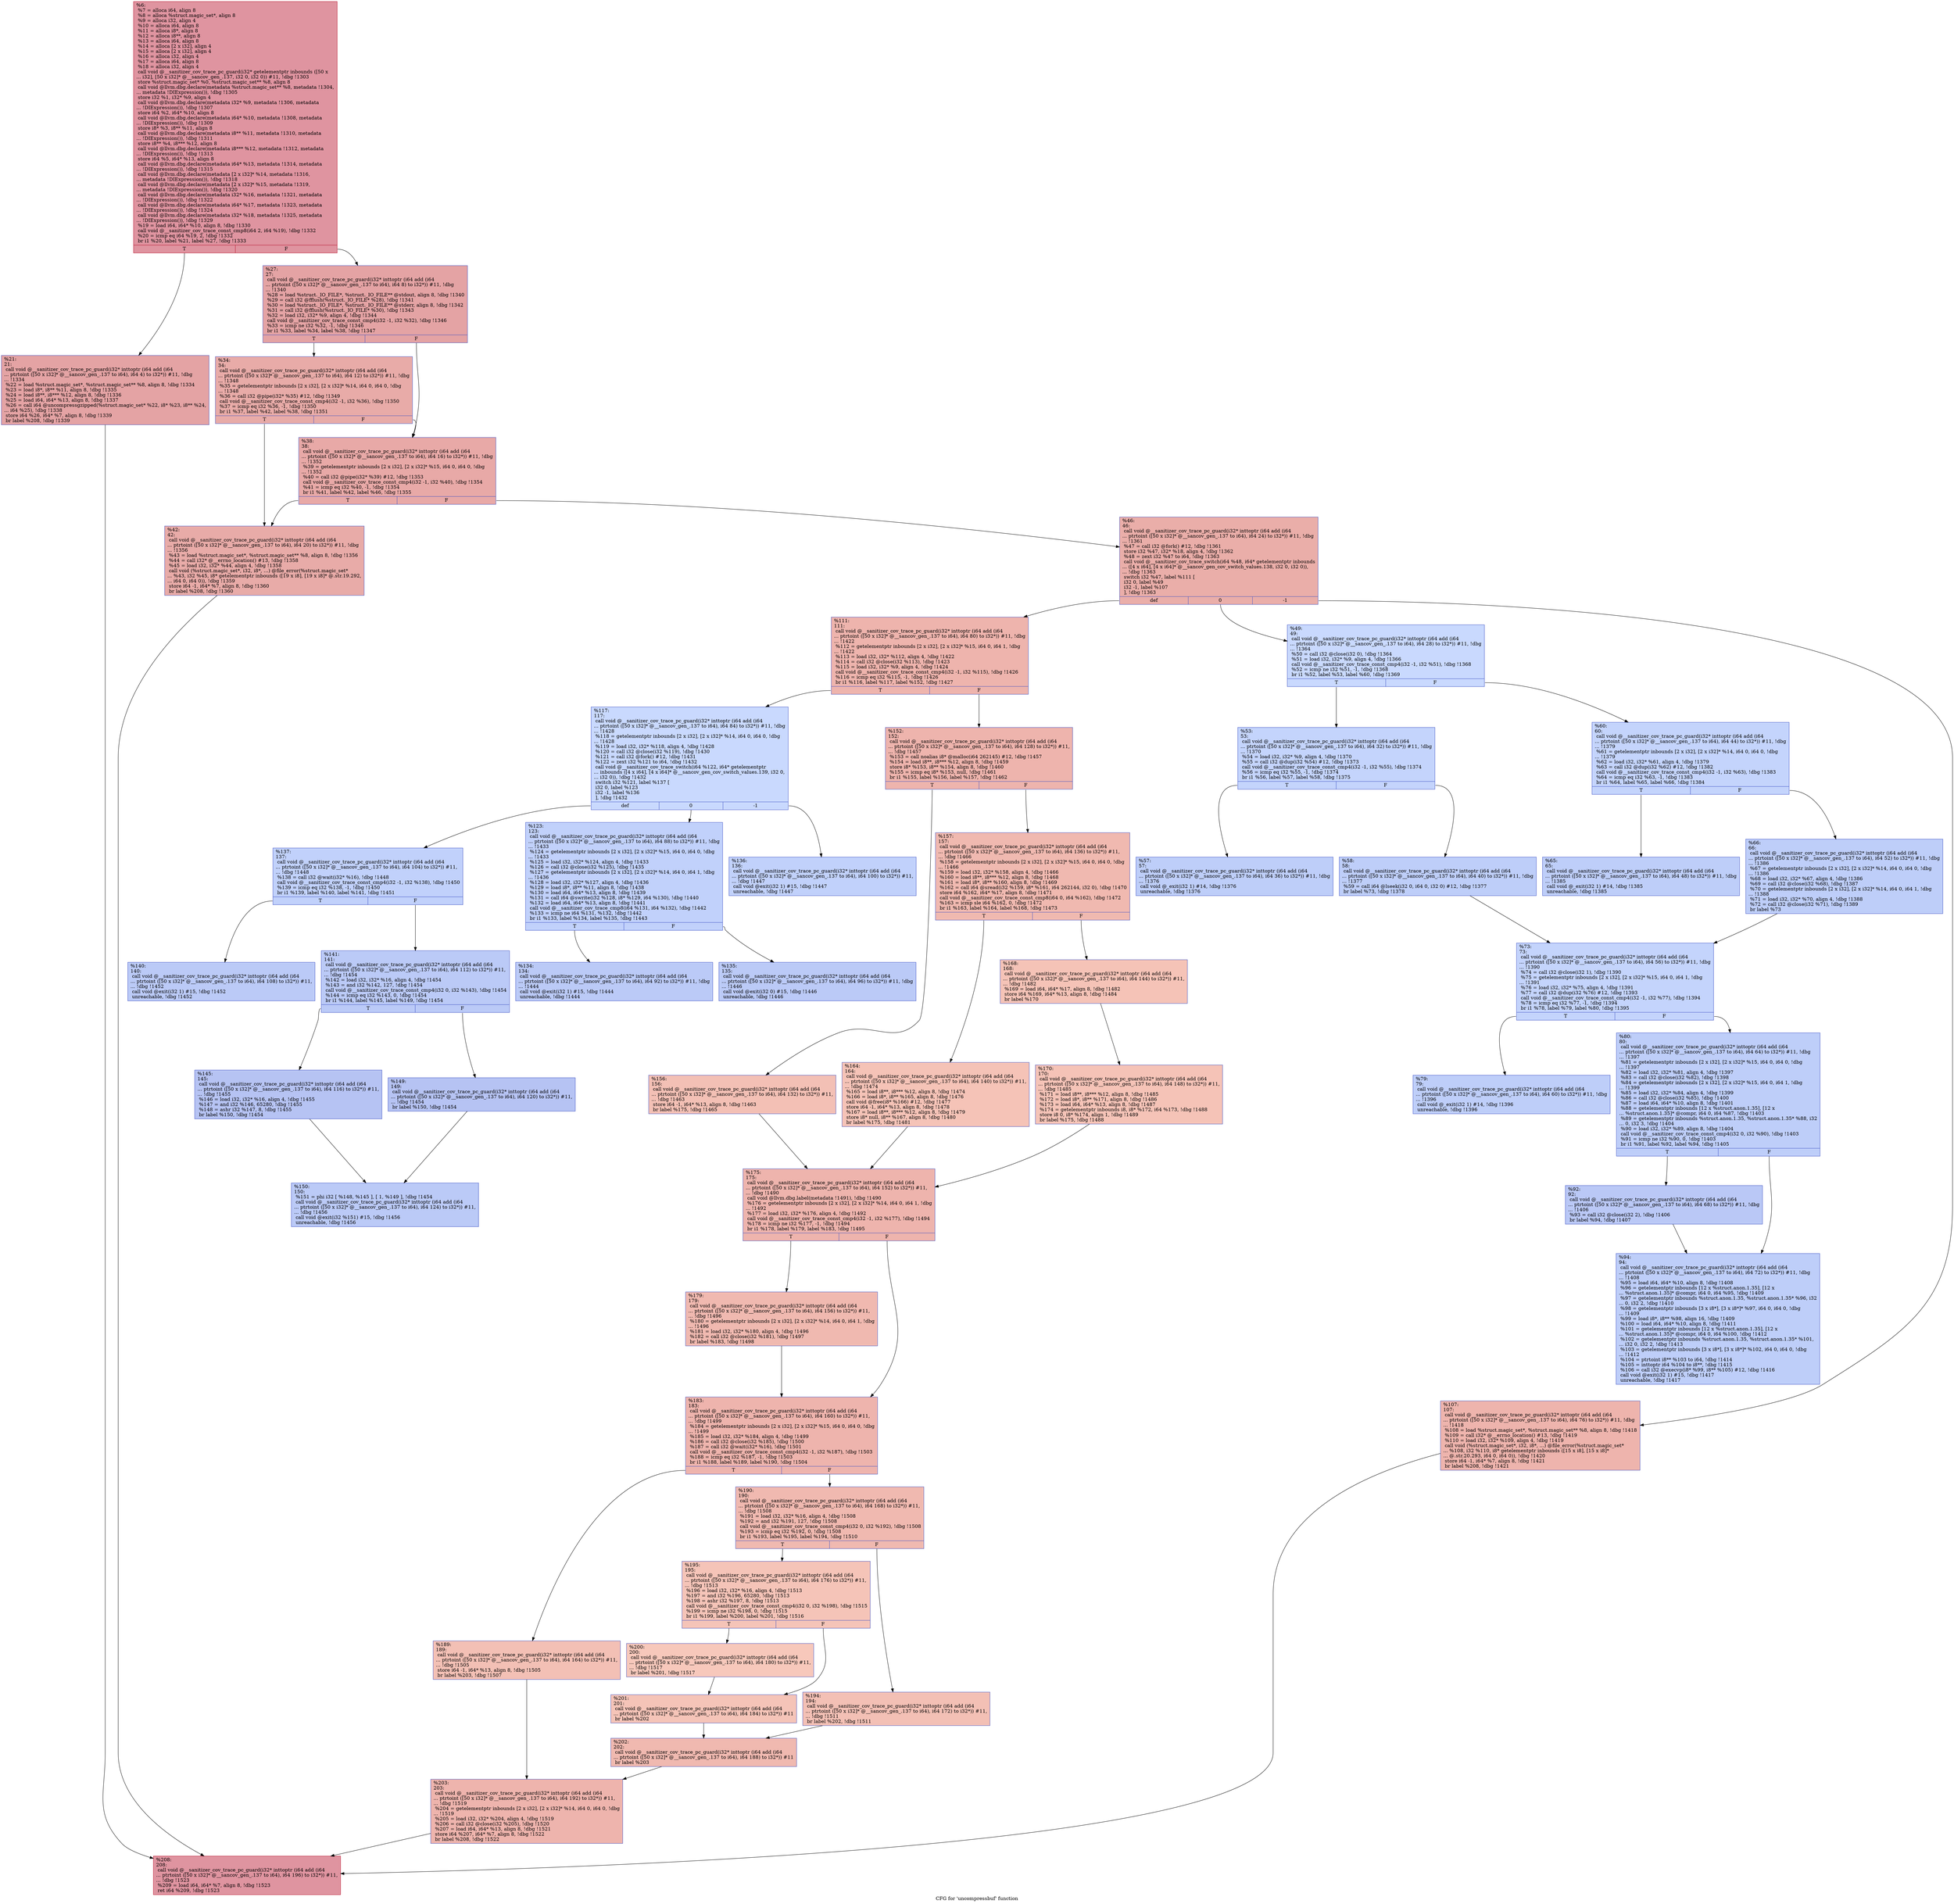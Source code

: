 digraph "CFG for 'uncompressbuf' function" {
	label="CFG for 'uncompressbuf' function";

	Node0x559c5caab760 [shape=record,color="#b70d28ff", style=filled, fillcolor="#b70d2870",label="{%6:\l  %7 = alloca i64, align 8\l  %8 = alloca %struct.magic_set*, align 8\l  %9 = alloca i32, align 4\l  %10 = alloca i64, align 8\l  %11 = alloca i8*, align 8\l  %12 = alloca i8**, align 8\l  %13 = alloca i64, align 8\l  %14 = alloca [2 x i32], align 4\l  %15 = alloca [2 x i32], align 4\l  %16 = alloca i32, align 4\l  %17 = alloca i64, align 8\l  %18 = alloca i32, align 4\l  call void @__sanitizer_cov_trace_pc_guard(i32* getelementptr inbounds ([50 x\l... i32], [50 x i32]* @__sancov_gen_.137, i32 0, i32 0)) #11, !dbg !1303\l  store %struct.magic_set* %0, %struct.magic_set** %8, align 8\l  call void @llvm.dbg.declare(metadata %struct.magic_set** %8, metadata !1304,\l... metadata !DIExpression()), !dbg !1305\l  store i32 %1, i32* %9, align 4\l  call void @llvm.dbg.declare(metadata i32* %9, metadata !1306, metadata\l... !DIExpression()), !dbg !1307\l  store i64 %2, i64* %10, align 8\l  call void @llvm.dbg.declare(metadata i64* %10, metadata !1308, metadata\l... !DIExpression()), !dbg !1309\l  store i8* %3, i8** %11, align 8\l  call void @llvm.dbg.declare(metadata i8** %11, metadata !1310, metadata\l... !DIExpression()), !dbg !1311\l  store i8** %4, i8*** %12, align 8\l  call void @llvm.dbg.declare(metadata i8*** %12, metadata !1312, metadata\l... !DIExpression()), !dbg !1313\l  store i64 %5, i64* %13, align 8\l  call void @llvm.dbg.declare(metadata i64* %13, metadata !1314, metadata\l... !DIExpression()), !dbg !1315\l  call void @llvm.dbg.declare(metadata [2 x i32]* %14, metadata !1316,\l... metadata !DIExpression()), !dbg !1318\l  call void @llvm.dbg.declare(metadata [2 x i32]* %15, metadata !1319,\l... metadata !DIExpression()), !dbg !1320\l  call void @llvm.dbg.declare(metadata i32* %16, metadata !1321, metadata\l... !DIExpression()), !dbg !1322\l  call void @llvm.dbg.declare(metadata i64* %17, metadata !1323, metadata\l... !DIExpression()), !dbg !1324\l  call void @llvm.dbg.declare(metadata i32* %18, metadata !1325, metadata\l... !DIExpression()), !dbg !1329\l  %19 = load i64, i64* %10, align 8, !dbg !1330\l  call void @__sanitizer_cov_trace_const_cmp8(i64 2, i64 %19), !dbg !1332\l  %20 = icmp eq i64 %19, 2, !dbg !1332\l  br i1 %20, label %21, label %27, !dbg !1333\l|{<s0>T|<s1>F}}"];
	Node0x559c5caab760:s0 -> Node0x559c5cab60f0;
	Node0x559c5caab760:s1 -> Node0x559c5cab6140;
	Node0x559c5cab60f0 [shape=record,color="#3d50c3ff", style=filled, fillcolor="#c32e3170",label="{%21:\l21:                                               \l  call void @__sanitizer_cov_trace_pc_guard(i32* inttoptr (i64 add (i64\l... ptrtoint ([50 x i32]* @__sancov_gen_.137 to i64), i64 4) to i32*)) #11, !dbg\l... !1334\l  %22 = load %struct.magic_set*, %struct.magic_set** %8, align 8, !dbg !1334\l  %23 = load i8*, i8** %11, align 8, !dbg !1335\l  %24 = load i8**, i8*** %12, align 8, !dbg !1336\l  %25 = load i64, i64* %13, align 8, !dbg !1337\l  %26 = call i64 @uncompressgzipped(%struct.magic_set* %22, i8* %23, i8** %24,\l... i64 %25), !dbg !1338\l  store i64 %26, i64* %7, align 8, !dbg !1339\l  br label %208, !dbg !1339\l}"];
	Node0x559c5cab60f0 -> Node0x559c5cab6ff0;
	Node0x559c5cab6140 [shape=record,color="#3d50c3ff", style=filled, fillcolor="#c32e3170",label="{%27:\l27:                                               \l  call void @__sanitizer_cov_trace_pc_guard(i32* inttoptr (i64 add (i64\l... ptrtoint ([50 x i32]* @__sancov_gen_.137 to i64), i64 8) to i32*)) #11, !dbg\l... !1340\l  %28 = load %struct._IO_FILE*, %struct._IO_FILE** @stdout, align 8, !dbg !1340\l  %29 = call i32 @fflush(%struct._IO_FILE* %28), !dbg !1341\l  %30 = load %struct._IO_FILE*, %struct._IO_FILE** @stderr, align 8, !dbg !1342\l  %31 = call i32 @fflush(%struct._IO_FILE* %30), !dbg !1343\l  %32 = load i32, i32* %9, align 4, !dbg !1344\l  call void @__sanitizer_cov_trace_const_cmp4(i32 -1, i32 %32), !dbg !1346\l  %33 = icmp ne i32 %32, -1, !dbg !1346\l  br i1 %33, label %34, label %38, !dbg !1347\l|{<s0>T|<s1>F}}"];
	Node0x559c5cab6140:s0 -> Node0x559c5cab6190;
	Node0x559c5cab6140:s1 -> Node0x559c5cab61e0;
	Node0x559c5cab6190 [shape=record,color="#3d50c3ff", style=filled, fillcolor="#cc403a70",label="{%34:\l34:                                               \l  call void @__sanitizer_cov_trace_pc_guard(i32* inttoptr (i64 add (i64\l... ptrtoint ([50 x i32]* @__sancov_gen_.137 to i64), i64 12) to i32*)) #11, !dbg\l... !1348\l  %35 = getelementptr inbounds [2 x i32], [2 x i32]* %14, i64 0, i64 0, !dbg\l... !1348\l  %36 = call i32 @pipe(i32* %35) #12, !dbg !1349\l  call void @__sanitizer_cov_trace_const_cmp4(i32 -1, i32 %36), !dbg !1350\l  %37 = icmp eq i32 %36, -1, !dbg !1350\l  br i1 %37, label %42, label %38, !dbg !1351\l|{<s0>T|<s1>F}}"];
	Node0x559c5cab6190:s0 -> Node0x559c5cab6230;
	Node0x559c5cab6190:s1 -> Node0x559c5cab61e0;
	Node0x559c5cab61e0 [shape=record,color="#3d50c3ff", style=filled, fillcolor="#ca3b3770",label="{%38:\l38:                                               \l  call void @__sanitizer_cov_trace_pc_guard(i32* inttoptr (i64 add (i64\l... ptrtoint ([50 x i32]* @__sancov_gen_.137 to i64), i64 16) to i32*)) #11, !dbg\l... !1352\l  %39 = getelementptr inbounds [2 x i32], [2 x i32]* %15, i64 0, i64 0, !dbg\l... !1352\l  %40 = call i32 @pipe(i32* %39) #12, !dbg !1353\l  call void @__sanitizer_cov_trace_const_cmp4(i32 -1, i32 %40), !dbg !1354\l  %41 = icmp eq i32 %40, -1, !dbg !1354\l  br i1 %41, label %42, label %46, !dbg !1355\l|{<s0>T|<s1>F}}"];
	Node0x559c5cab61e0:s0 -> Node0x559c5cab6230;
	Node0x559c5cab61e0:s1 -> Node0x559c5cab6280;
	Node0x559c5cab6230 [shape=record,color="#3d50c3ff", style=filled, fillcolor="#cc403a70",label="{%42:\l42:                                               \l  call void @__sanitizer_cov_trace_pc_guard(i32* inttoptr (i64 add (i64\l... ptrtoint ([50 x i32]* @__sancov_gen_.137 to i64), i64 20) to i32*)) #11, !dbg\l... !1356\l  %43 = load %struct.magic_set*, %struct.magic_set** %8, align 8, !dbg !1356\l  %44 = call i32* @__errno_location() #13, !dbg !1358\l  %45 = load i32, i32* %44, align 4, !dbg !1358\l  call void (%struct.magic_set*, i32, i8*, ...) @file_error(%struct.magic_set*\l... %43, i32 %45, i8* getelementptr inbounds ([19 x i8], [19 x i8]* @.str.19.292,\l... i64 0, i64 0)), !dbg !1359\l  store i64 -1, i64* %7, align 8, !dbg !1360\l  br label %208, !dbg !1360\l}"];
	Node0x559c5cab6230 -> Node0x559c5cab6ff0;
	Node0x559c5cab6280 [shape=record,color="#3d50c3ff", style=filled, fillcolor="#d0473d70",label="{%46:\l46:                                               \l  call void @__sanitizer_cov_trace_pc_guard(i32* inttoptr (i64 add (i64\l... ptrtoint ([50 x i32]* @__sancov_gen_.137 to i64), i64 24) to i32*)) #11, !dbg\l... !1361\l  %47 = call i32 @fork() #12, !dbg !1361\l  store i32 %47, i32* %18, align 4, !dbg !1362\l  %48 = zext i32 %47 to i64, !dbg !1363\l  call void @__sanitizer_cov_trace_switch(i64 %48, i64* getelementptr inbounds\l... ([4 x i64], [4 x i64]* @__sancov_gen_cov_switch_values.138, i32 0, i32 0)),\l... !dbg !1363\l  switch i32 %47, label %111 [\l    i32 0, label %49\l    i32 -1, label %107\l  ], !dbg !1363\l|{<s0>def|<s1>0|<s2>-1}}"];
	Node0x559c5cab6280:s0 -> Node0x559c5cab66e0;
	Node0x559c5cab6280:s1 -> Node0x559c5cab62d0;
	Node0x559c5cab6280:s2 -> Node0x559c5cab6690;
	Node0x559c5cab62d0 [shape=record,color="#3d50c3ff", style=filled, fillcolor="#85a8fc70",label="{%49:\l49:                                               \l  call void @__sanitizer_cov_trace_pc_guard(i32* inttoptr (i64 add (i64\l... ptrtoint ([50 x i32]* @__sancov_gen_.137 to i64), i64 28) to i32*)) #11, !dbg\l... !1364\l  %50 = call i32 @close(i32 0), !dbg !1364\l  %51 = load i32, i32* %9, align 4, !dbg !1366\l  call void @__sanitizer_cov_trace_const_cmp4(i32 -1, i32 %51), !dbg !1368\l  %52 = icmp ne i32 %51, -1, !dbg !1368\l  br i1 %52, label %53, label %60, !dbg !1369\l|{<s0>T|<s1>F}}"];
	Node0x559c5cab62d0:s0 -> Node0x559c5cab6320;
	Node0x559c5cab62d0:s1 -> Node0x559c5cab6410;
	Node0x559c5cab6320 [shape=record,color="#3d50c3ff", style=filled, fillcolor="#7a9df870",label="{%53:\l53:                                               \l  call void @__sanitizer_cov_trace_pc_guard(i32* inttoptr (i64 add (i64\l... ptrtoint ([50 x i32]* @__sancov_gen_.137 to i64), i64 32) to i32*)) #11, !dbg\l... !1370\l  %54 = load i32, i32* %9, align 4, !dbg !1370\l  %55 = call i32 @dup(i32 %54) #12, !dbg !1373\l  call void @__sanitizer_cov_trace_const_cmp4(i32 -1, i32 %55), !dbg !1374\l  %56 = icmp eq i32 %55, -1, !dbg !1374\l  br i1 %56, label %57, label %58, !dbg !1375\l|{<s0>T|<s1>F}}"];
	Node0x559c5cab6320:s0 -> Node0x559c5cab6370;
	Node0x559c5cab6320:s1 -> Node0x559c5cab63c0;
	Node0x559c5cab6370 [shape=record,color="#3d50c3ff", style=filled, fillcolor="#6c8ff170",label="{%57:\l57:                                               \l  call void @__sanitizer_cov_trace_pc_guard(i32* inttoptr (i64 add (i64\l... ptrtoint ([50 x i32]* @__sancov_gen_.137 to i64), i64 36) to i32*)) #11, !dbg\l... !1376\l  call void @_exit(i32 1) #14, !dbg !1376\l  unreachable, !dbg !1376\l}"];
	Node0x559c5cab63c0 [shape=record,color="#3d50c3ff", style=filled, fillcolor="#6c8ff170",label="{%58:\l58:                                               \l  call void @__sanitizer_cov_trace_pc_guard(i32* inttoptr (i64 add (i64\l... ptrtoint ([50 x i32]* @__sancov_gen_.137 to i64), i64 40) to i32*)) #11, !dbg\l... !1377\l  %59 = call i64 @lseek(i32 0, i64 0, i32 0) #12, !dbg !1377\l  br label %73, !dbg !1378\l}"];
	Node0x559c5cab63c0 -> Node0x559c5cab6500;
	Node0x559c5cab6410 [shape=record,color="#3d50c3ff", style=filled, fillcolor="#7a9df870",label="{%60:\l60:                                               \l  call void @__sanitizer_cov_trace_pc_guard(i32* inttoptr (i64 add (i64\l... ptrtoint ([50 x i32]* @__sancov_gen_.137 to i64), i64 44) to i32*)) #11, !dbg\l... !1379\l  %61 = getelementptr inbounds [2 x i32], [2 x i32]* %14, i64 0, i64 0, !dbg\l... !1379\l  %62 = load i32, i32* %61, align 4, !dbg !1379\l  %63 = call i32 @dup(i32 %62) #12, !dbg !1382\l  call void @__sanitizer_cov_trace_const_cmp4(i32 -1, i32 %63), !dbg !1383\l  %64 = icmp eq i32 %63, -1, !dbg !1383\l  br i1 %64, label %65, label %66, !dbg !1384\l|{<s0>T|<s1>F}}"];
	Node0x559c5cab6410:s0 -> Node0x559c5cab6460;
	Node0x559c5cab6410:s1 -> Node0x559c5cab64b0;
	Node0x559c5cab6460 [shape=record,color="#3d50c3ff", style=filled, fillcolor="#6c8ff170",label="{%65:\l65:                                               \l  call void @__sanitizer_cov_trace_pc_guard(i32* inttoptr (i64 add (i64\l... ptrtoint ([50 x i32]* @__sancov_gen_.137 to i64), i64 48) to i32*)) #11, !dbg\l... !1385\l  call void @_exit(i32 1) #14, !dbg !1385\l  unreachable, !dbg !1385\l}"];
	Node0x559c5cab64b0 [shape=record,color="#3d50c3ff", style=filled, fillcolor="#6c8ff170",label="{%66:\l66:                                               \l  call void @__sanitizer_cov_trace_pc_guard(i32* inttoptr (i64 add (i64\l... ptrtoint ([50 x i32]* @__sancov_gen_.137 to i64), i64 52) to i32*)) #11, !dbg\l... !1386\l  %67 = getelementptr inbounds [2 x i32], [2 x i32]* %14, i64 0, i64 0, !dbg\l... !1386\l  %68 = load i32, i32* %67, align 4, !dbg !1386\l  %69 = call i32 @close(i32 %68), !dbg !1387\l  %70 = getelementptr inbounds [2 x i32], [2 x i32]* %14, i64 0, i64 1, !dbg\l... !1388\l  %71 = load i32, i32* %70, align 4, !dbg !1388\l  %72 = call i32 @close(i32 %71), !dbg !1389\l  br label %73\l}"];
	Node0x559c5cab64b0 -> Node0x559c5cab6500;
	Node0x559c5cab6500 [shape=record,color="#3d50c3ff", style=filled, fillcolor="#7a9df870",label="{%73:\l73:                                               \l  call void @__sanitizer_cov_trace_pc_guard(i32* inttoptr (i64 add (i64\l... ptrtoint ([50 x i32]* @__sancov_gen_.137 to i64), i64 56) to i32*)) #11, !dbg\l... !1390\l  %74 = call i32 @close(i32 1), !dbg !1390\l  %75 = getelementptr inbounds [2 x i32], [2 x i32]* %15, i64 0, i64 1, !dbg\l... !1391\l  %76 = load i32, i32* %75, align 4, !dbg !1391\l  %77 = call i32 @dup(i32 %76) #12, !dbg !1393\l  call void @__sanitizer_cov_trace_const_cmp4(i32 -1, i32 %77), !dbg !1394\l  %78 = icmp eq i32 %77, -1, !dbg !1394\l  br i1 %78, label %79, label %80, !dbg !1395\l|{<s0>T|<s1>F}}"];
	Node0x559c5cab6500:s0 -> Node0x559c5cab6550;
	Node0x559c5cab6500:s1 -> Node0x559c5cab65a0;
	Node0x559c5cab6550 [shape=record,color="#3d50c3ff", style=filled, fillcolor="#6c8ff170",label="{%79:\l79:                                               \l  call void @__sanitizer_cov_trace_pc_guard(i32* inttoptr (i64 add (i64\l... ptrtoint ([50 x i32]* @__sancov_gen_.137 to i64), i64 60) to i32*)) #11, !dbg\l... !1396\l  call void @_exit(i32 1) #14, !dbg !1396\l  unreachable, !dbg !1396\l}"];
	Node0x559c5cab65a0 [shape=record,color="#3d50c3ff", style=filled, fillcolor="#6c8ff170",label="{%80:\l80:                                               \l  call void @__sanitizer_cov_trace_pc_guard(i32* inttoptr (i64 add (i64\l... ptrtoint ([50 x i32]* @__sancov_gen_.137 to i64), i64 64) to i32*)) #11, !dbg\l... !1397\l  %81 = getelementptr inbounds [2 x i32], [2 x i32]* %15, i64 0, i64 0, !dbg\l... !1397\l  %82 = load i32, i32* %81, align 4, !dbg !1397\l  %83 = call i32 @close(i32 %82), !dbg !1398\l  %84 = getelementptr inbounds [2 x i32], [2 x i32]* %15, i64 0, i64 1, !dbg\l... !1399\l  %85 = load i32, i32* %84, align 4, !dbg !1399\l  %86 = call i32 @close(i32 %85), !dbg !1400\l  %87 = load i64, i64* %10, align 8, !dbg !1401\l  %88 = getelementptr inbounds [12 x %struct.anon.1.35], [12 x\l... %struct.anon.1.35]* @compr, i64 0, i64 %87, !dbg !1403\l  %89 = getelementptr inbounds %struct.anon.1.35, %struct.anon.1.35* %88, i32\l... 0, i32 3, !dbg !1404\l  %90 = load i32, i32* %89, align 8, !dbg !1404\l  call void @__sanitizer_cov_trace_const_cmp4(i32 0, i32 %90), !dbg !1403\l  %91 = icmp ne i32 %90, 0, !dbg !1403\l  br i1 %91, label %92, label %94, !dbg !1405\l|{<s0>T|<s1>F}}"];
	Node0x559c5cab65a0:s0 -> Node0x559c5cab65f0;
	Node0x559c5cab65a0:s1 -> Node0x559c5cab6640;
	Node0x559c5cab65f0 [shape=record,color="#3d50c3ff", style=filled, fillcolor="#6282ea70",label="{%92:\l92:                                               \l  call void @__sanitizer_cov_trace_pc_guard(i32* inttoptr (i64 add (i64\l... ptrtoint ([50 x i32]* @__sancov_gen_.137 to i64), i64 68) to i32*)) #11, !dbg\l... !1406\l  %93 = call i32 @close(i32 2), !dbg !1406\l  br label %94, !dbg !1407\l}"];
	Node0x559c5cab65f0 -> Node0x559c5cab6640;
	Node0x559c5cab6640 [shape=record,color="#3d50c3ff", style=filled, fillcolor="#6c8ff170",label="{%94:\l94:                                               \l  call void @__sanitizer_cov_trace_pc_guard(i32* inttoptr (i64 add (i64\l... ptrtoint ([50 x i32]* @__sancov_gen_.137 to i64), i64 72) to i32*)) #11, !dbg\l... !1408\l  %95 = load i64, i64* %10, align 8, !dbg !1408\l  %96 = getelementptr inbounds [12 x %struct.anon.1.35], [12 x\l... %struct.anon.1.35]* @compr, i64 0, i64 %95, !dbg !1409\l  %97 = getelementptr inbounds %struct.anon.1.35, %struct.anon.1.35* %96, i32\l... 0, i32 2, !dbg !1410\l  %98 = getelementptr inbounds [3 x i8*], [3 x i8*]* %97, i64 0, i64 0, !dbg\l... !1409\l  %99 = load i8*, i8** %98, align 16, !dbg !1409\l  %100 = load i64, i64* %10, align 8, !dbg !1411\l  %101 = getelementptr inbounds [12 x %struct.anon.1.35], [12 x\l... %struct.anon.1.35]* @compr, i64 0, i64 %100, !dbg !1412\l  %102 = getelementptr inbounds %struct.anon.1.35, %struct.anon.1.35* %101,\l... i32 0, i32 2, !dbg !1413\l  %103 = getelementptr inbounds [3 x i8*], [3 x i8*]* %102, i64 0, i64 0, !dbg\l... !1412\l  %104 = ptrtoint i8** %103 to i64, !dbg !1414\l  %105 = inttoptr i64 %104 to i8**, !dbg !1415\l  %106 = call i32 @execvp(i8* %99, i8** %105) #12, !dbg !1416\l  call void @exit(i32 1) #15, !dbg !1417\l  unreachable, !dbg !1417\l}"];
	Node0x559c5cab6690 [shape=record,color="#3d50c3ff", style=filled, fillcolor="#d8564670",label="{%107:\l107:                                              \l  call void @__sanitizer_cov_trace_pc_guard(i32* inttoptr (i64 add (i64\l... ptrtoint ([50 x i32]* @__sancov_gen_.137 to i64), i64 76) to i32*)) #11, !dbg\l... !1418\l  %108 = load %struct.magic_set*, %struct.magic_set** %8, align 8, !dbg !1418\l  %109 = call i32* @__errno_location() #13, !dbg !1419\l  %110 = load i32, i32* %109, align 4, !dbg !1419\l  call void (%struct.magic_set*, i32, i8*, ...) @file_error(%struct.magic_set*\l... %108, i32 %110, i8* getelementptr inbounds ([15 x i8], [15 x i8]*\l... @.str.20.293, i64 0, i64 0)), !dbg !1420\l  store i64 -1, i64* %7, align 8, !dbg !1421\l  br label %208, !dbg !1421\l}"];
	Node0x559c5cab6690 -> Node0x559c5cab6ff0;
	Node0x559c5cab66e0 [shape=record,color="#3d50c3ff", style=filled, fillcolor="#d8564670",label="{%111:\l111:                                              \l  call void @__sanitizer_cov_trace_pc_guard(i32* inttoptr (i64 add (i64\l... ptrtoint ([50 x i32]* @__sancov_gen_.137 to i64), i64 80) to i32*)) #11, !dbg\l... !1422\l  %112 = getelementptr inbounds [2 x i32], [2 x i32]* %15, i64 0, i64 1, !dbg\l... !1422\l  %113 = load i32, i32* %112, align 4, !dbg !1422\l  %114 = call i32 @close(i32 %113), !dbg !1423\l  %115 = load i32, i32* %9, align 4, !dbg !1424\l  call void @__sanitizer_cov_trace_const_cmp4(i32 -1, i32 %115), !dbg !1426\l  %116 = icmp eq i32 %115, -1, !dbg !1426\l  br i1 %116, label %117, label %152, !dbg !1427\l|{<s0>T|<s1>F}}"];
	Node0x559c5cab66e0:s0 -> Node0x559c5cab6730;
	Node0x559c5cab66e0:s1 -> Node0x559c5cab6aa0;
	Node0x559c5cab6730 [shape=record,color="#3d50c3ff", style=filled, fillcolor="#85a8fc70",label="{%117:\l117:                                              \l  call void @__sanitizer_cov_trace_pc_guard(i32* inttoptr (i64 add (i64\l... ptrtoint ([50 x i32]* @__sancov_gen_.137 to i64), i64 84) to i32*)) #11, !dbg\l... !1428\l  %118 = getelementptr inbounds [2 x i32], [2 x i32]* %14, i64 0, i64 0, !dbg\l... !1428\l  %119 = load i32, i32* %118, align 4, !dbg !1428\l  %120 = call i32 @close(i32 %119), !dbg !1430\l  %121 = call i32 @fork() #12, !dbg !1431\l  %122 = zext i32 %121 to i64, !dbg !1432\l  call void @__sanitizer_cov_trace_switch(i64 %122, i64* getelementptr\l... inbounds ([4 x i64], [4 x i64]* @__sancov_gen_cov_switch_values.139, i32 0,\l... i32 0)), !dbg !1432\l  switch i32 %121, label %137 [\l    i32 0, label %123\l    i32 -1, label %136\l  ], !dbg !1432\l|{<s0>def|<s1>0|<s2>-1}}"];
	Node0x559c5cab6730:s0 -> Node0x559c5cab68c0;
	Node0x559c5cab6730:s1 -> Node0x559c5cab6780;
	Node0x559c5cab6730:s2 -> Node0x559c5cab6870;
	Node0x559c5cab6780 [shape=record,color="#3d50c3ff", style=filled, fillcolor="#7396f570",label="{%123:\l123:                                              \l  call void @__sanitizer_cov_trace_pc_guard(i32* inttoptr (i64 add (i64\l... ptrtoint ([50 x i32]* @__sancov_gen_.137 to i64), i64 88) to i32*)) #11, !dbg\l... !1433\l  %124 = getelementptr inbounds [2 x i32], [2 x i32]* %15, i64 0, i64 0, !dbg\l... !1433\l  %125 = load i32, i32* %124, align 4, !dbg !1433\l  %126 = call i32 @close(i32 %125), !dbg !1435\l  %127 = getelementptr inbounds [2 x i32], [2 x i32]* %14, i64 0, i64 1, !dbg\l... !1436\l  %128 = load i32, i32* %127, align 4, !dbg !1436\l  %129 = load i8*, i8** %11, align 8, !dbg !1438\l  %130 = load i64, i64* %13, align 8, !dbg !1439\l  %131 = call i64 @swrite(i32 %128, i8* %129, i64 %130), !dbg !1440\l  %132 = load i64, i64* %13, align 8, !dbg !1441\l  call void @__sanitizer_cov_trace_cmp8(i64 %131, i64 %132), !dbg !1442\l  %133 = icmp ne i64 %131, %132, !dbg !1442\l  br i1 %133, label %134, label %135, !dbg !1443\l|{<s0>T|<s1>F}}"];
	Node0x559c5cab6780:s0 -> Node0x559c5cab67d0;
	Node0x559c5cab6780:s1 -> Node0x559c5cab6820;
	Node0x559c5cab67d0 [shape=record,color="#3d50c3ff", style=filled, fillcolor="#6687ed70",label="{%134:\l134:                                              \l  call void @__sanitizer_cov_trace_pc_guard(i32* inttoptr (i64 add (i64\l... ptrtoint ([50 x i32]* @__sancov_gen_.137 to i64), i64 92) to i32*)) #11, !dbg\l... !1444\l  call void @exit(i32 1) #15, !dbg !1444\l  unreachable, !dbg !1444\l}"];
	Node0x559c5cab6820 [shape=record,color="#3d50c3ff", style=filled, fillcolor="#6687ed70",label="{%135:\l135:                                              \l  call void @__sanitizer_cov_trace_pc_guard(i32* inttoptr (i64 add (i64\l... ptrtoint ([50 x i32]* @__sancov_gen_.137 to i64), i64 96) to i32*)) #11, !dbg\l... !1446\l  call void @exit(i32 0) #15, !dbg !1446\l  unreachable, !dbg !1446\l}"];
	Node0x559c5cab6870 [shape=record,color="#3d50c3ff", style=filled, fillcolor="#7396f570",label="{%136:\l136:                                              \l  call void @__sanitizer_cov_trace_pc_guard(i32* inttoptr (i64 add (i64\l... ptrtoint ([50 x i32]* @__sancov_gen_.137 to i64), i64 100) to i32*)) #11,\l... !dbg !1447\l  call void @exit(i32 1) #15, !dbg !1447\l  unreachable, !dbg !1447\l}"];
	Node0x559c5cab68c0 [shape=record,color="#3d50c3ff", style=filled, fillcolor="#7396f570",label="{%137:\l137:                                              \l  call void @__sanitizer_cov_trace_pc_guard(i32* inttoptr (i64 add (i64\l... ptrtoint ([50 x i32]* @__sancov_gen_.137 to i64), i64 104) to i32*)) #11,\l... !dbg !1448\l  %138 = call i32 @wait(i32* %16), !dbg !1448\l  call void @__sanitizer_cov_trace_const_cmp4(i32 -1, i32 %138), !dbg !1450\l  %139 = icmp eq i32 %138, -1, !dbg !1450\l  br i1 %139, label %140, label %141, !dbg !1451\l|{<s0>T|<s1>F}}"];
	Node0x559c5cab68c0:s0 -> Node0x559c5cab6910;
	Node0x559c5cab68c0:s1 -> Node0x559c5cab6960;
	Node0x559c5cab6910 [shape=record,color="#3d50c3ff", style=filled, fillcolor="#6687ed70",label="{%140:\l140:                                              \l  call void @__sanitizer_cov_trace_pc_guard(i32* inttoptr (i64 add (i64\l... ptrtoint ([50 x i32]* @__sancov_gen_.137 to i64), i64 108) to i32*)) #11,\l... !dbg !1452\l  call void @exit(i32 1) #15, !dbg !1452\l  unreachable, !dbg !1452\l}"];
	Node0x559c5cab6960 [shape=record,color="#3d50c3ff", style=filled, fillcolor="#6687ed70",label="{%141:\l141:                                              \l  call void @__sanitizer_cov_trace_pc_guard(i32* inttoptr (i64 add (i64\l... ptrtoint ([50 x i32]* @__sancov_gen_.137 to i64), i64 112) to i32*)) #11,\l... !dbg !1454\l  %142 = load i32, i32* %16, align 4, !dbg !1454\l  %143 = and i32 %142, 127, !dbg !1454\l  call void @__sanitizer_cov_trace_const_cmp4(i32 0, i32 %143), !dbg !1454\l  %144 = icmp eq i32 %143, 0, !dbg !1454\l  br i1 %144, label %145, label %149, !dbg !1454\l|{<s0>T|<s1>F}}"];
	Node0x559c5cab6960:s0 -> Node0x559c5cab69b0;
	Node0x559c5cab6960:s1 -> Node0x559c5cab6a00;
	Node0x559c5cab69b0 [shape=record,color="#3d50c3ff", style=filled, fillcolor="#5977e370",label="{%145:\l145:                                              \l  call void @__sanitizer_cov_trace_pc_guard(i32* inttoptr (i64 add (i64\l... ptrtoint ([50 x i32]* @__sancov_gen_.137 to i64), i64 116) to i32*)) #11,\l... !dbg !1455\l  %146 = load i32, i32* %16, align 4, !dbg !1455\l  %147 = and i32 %146, 65280, !dbg !1455\l  %148 = ashr i32 %147, 8, !dbg !1455\l  br label %150, !dbg !1454\l}"];
	Node0x559c5cab69b0 -> Node0x559c5cab6a50;
	Node0x559c5cab6a00 [shape=record,color="#3d50c3ff", style=filled, fillcolor="#5977e370",label="{%149:\l149:                                              \l  call void @__sanitizer_cov_trace_pc_guard(i32* inttoptr (i64 add (i64\l... ptrtoint ([50 x i32]* @__sancov_gen_.137 to i64), i64 120) to i32*)) #11,\l... !dbg !1454\l  br label %150, !dbg !1454\l}"];
	Node0x559c5cab6a00 -> Node0x559c5cab6a50;
	Node0x559c5cab6a50 [shape=record,color="#3d50c3ff", style=filled, fillcolor="#6687ed70",label="{%150:\l150:                                              \l  %151 = phi i32 [ %148, %145 ], [ 1, %149 ], !dbg !1454\l  call void @__sanitizer_cov_trace_pc_guard(i32* inttoptr (i64 add (i64\l... ptrtoint ([50 x i32]* @__sancov_gen_.137 to i64), i64 124) to i32*)) #11,\l... !dbg !1456\l  call void @exit(i32 %151) #15, !dbg !1456\l  unreachable, !dbg !1456\l}"];
	Node0x559c5cab6aa0 [shape=record,color="#3d50c3ff", style=filled, fillcolor="#d8564670",label="{%152:\l152:                                              \l  call void @__sanitizer_cov_trace_pc_guard(i32* inttoptr (i64 add (i64\l... ptrtoint ([50 x i32]* @__sancov_gen_.137 to i64), i64 128) to i32*)) #11,\l... !dbg !1457\l  %153 = call noalias i8* @malloc(i64 262145) #12, !dbg !1457\l  %154 = load i8**, i8*** %12, align 8, !dbg !1459\l  store i8* %153, i8** %154, align 8, !dbg !1460\l  %155 = icmp eq i8* %153, null, !dbg !1461\l  br i1 %155, label %156, label %157, !dbg !1462\l|{<s0>T|<s1>F}}"];
	Node0x559c5cab6aa0:s0 -> Node0x559c5cab6af0;
	Node0x559c5cab6aa0:s1 -> Node0x559c5cab6b40;
	Node0x559c5cab6af0 [shape=record,color="#3d50c3ff", style=filled, fillcolor="#e5705870",label="{%156:\l156:                                              \l  call void @__sanitizer_cov_trace_pc_guard(i32* inttoptr (i64 add (i64\l... ptrtoint ([50 x i32]* @__sancov_gen_.137 to i64), i64 132) to i32*)) #11,\l... !dbg !1463\l  store i64 -1, i64* %13, align 8, !dbg !1463\l  br label %175, !dbg !1465\l}"];
	Node0x559c5cab6af0 -> Node0x559c5cab6c80;
	Node0x559c5cab6b40 [shape=record,color="#3d50c3ff", style=filled, fillcolor="#de614d70",label="{%157:\l157:                                              \l  call void @__sanitizer_cov_trace_pc_guard(i32* inttoptr (i64 add (i64\l... ptrtoint ([50 x i32]* @__sancov_gen_.137 to i64), i64 136) to i32*)) #11,\l... !dbg !1466\l  %158 = getelementptr inbounds [2 x i32], [2 x i32]* %15, i64 0, i64 0, !dbg\l... !1466\l  %159 = load i32, i32* %158, align 4, !dbg !1466\l  %160 = load i8**, i8*** %12, align 8, !dbg !1468\l  %161 = load i8*, i8** %160, align 8, !dbg !1469\l  %162 = call i64 @sread(i32 %159, i8* %161, i64 262144, i32 0), !dbg !1470\l  store i64 %162, i64* %17, align 8, !dbg !1471\l  call void @__sanitizer_cov_trace_const_cmp8(i64 0, i64 %162), !dbg !1472\l  %163 = icmp sle i64 %162, 0, !dbg !1472\l  br i1 %163, label %164, label %168, !dbg !1473\l|{<s0>T|<s1>F}}"];
	Node0x559c5cab6b40:s0 -> Node0x559c5cab6b90;
	Node0x559c5cab6b40:s1 -> Node0x559c5cab6be0;
	Node0x559c5cab6b90 [shape=record,color="#3d50c3ff", style=filled, fillcolor="#e8765c70",label="{%164:\l164:                                              \l  call void @__sanitizer_cov_trace_pc_guard(i32* inttoptr (i64 add (i64\l... ptrtoint ([50 x i32]* @__sancov_gen_.137 to i64), i64 140) to i32*)) #11,\l... !dbg !1474\l  %165 = load i8**, i8*** %12, align 8, !dbg !1474\l  %166 = load i8*, i8** %165, align 8, !dbg !1476\l  call void @free(i8* %166) #12, !dbg !1477\l  store i64 -1, i64* %13, align 8, !dbg !1478\l  %167 = load i8**, i8*** %12, align 8, !dbg !1479\l  store i8* null, i8** %167, align 8, !dbg !1480\l  br label %175, !dbg !1481\l}"];
	Node0x559c5cab6b90 -> Node0x559c5cab6c80;
	Node0x559c5cab6be0 [shape=record,color="#3d50c3ff", style=filled, fillcolor="#e8765c70",label="{%168:\l168:                                              \l  call void @__sanitizer_cov_trace_pc_guard(i32* inttoptr (i64 add (i64\l... ptrtoint ([50 x i32]* @__sancov_gen_.137 to i64), i64 144) to i32*)) #11,\l... !dbg !1482\l  %169 = load i64, i64* %17, align 8, !dbg !1482\l  store i64 %169, i64* %13, align 8, !dbg !1484\l  br label %170\l}"];
	Node0x559c5cab6be0 -> Node0x559c5cab6c30;
	Node0x559c5cab6c30 [shape=record,color="#3d50c3ff", style=filled, fillcolor="#e8765c70",label="{%170:\l170:                                              \l  call void @__sanitizer_cov_trace_pc_guard(i32* inttoptr (i64 add (i64\l... ptrtoint ([50 x i32]* @__sancov_gen_.137 to i64), i64 148) to i32*)) #11,\l... !dbg !1485\l  %171 = load i8**, i8*** %12, align 8, !dbg !1485\l  %172 = load i8*, i8** %171, align 8, !dbg !1486\l  %173 = load i64, i64* %13, align 8, !dbg !1487\l  %174 = getelementptr inbounds i8, i8* %172, i64 %173, !dbg !1488\l  store i8 0, i8* %174, align 1, !dbg !1489\l  br label %175, !dbg !1488\l}"];
	Node0x559c5cab6c30 -> Node0x559c5cab6c80;
	Node0x559c5cab6c80 [shape=record,color="#3d50c3ff", style=filled, fillcolor="#d8564670",label="{%175:\l175:                                              \l  call void @__sanitizer_cov_trace_pc_guard(i32* inttoptr (i64 add (i64\l... ptrtoint ([50 x i32]* @__sancov_gen_.137 to i64), i64 152) to i32*)) #11,\l... !dbg !1490\l  call void @llvm.dbg.label(metadata !1491), !dbg !1490\l  %176 = getelementptr inbounds [2 x i32], [2 x i32]* %14, i64 0, i64 1, !dbg\l... !1492\l  %177 = load i32, i32* %176, align 4, !dbg !1492\l  call void @__sanitizer_cov_trace_const_cmp4(i32 -1, i32 %177), !dbg !1494\l  %178 = icmp ne i32 %177, -1, !dbg !1494\l  br i1 %178, label %179, label %183, !dbg !1495\l|{<s0>T|<s1>F}}"];
	Node0x559c5cab6c80:s0 -> Node0x559c5cab6cd0;
	Node0x559c5cab6c80:s1 -> Node0x559c5cab6d20;
	Node0x559c5cab6cd0 [shape=record,color="#3d50c3ff", style=filled, fillcolor="#de614d70",label="{%179:\l179:                                              \l  call void @__sanitizer_cov_trace_pc_guard(i32* inttoptr (i64 add (i64\l... ptrtoint ([50 x i32]* @__sancov_gen_.137 to i64), i64 156) to i32*)) #11,\l... !dbg !1496\l  %180 = getelementptr inbounds [2 x i32], [2 x i32]* %14, i64 0, i64 1, !dbg\l... !1496\l  %181 = load i32, i32* %180, align 4, !dbg !1496\l  %182 = call i32 @close(i32 %181), !dbg !1497\l  br label %183, !dbg !1498\l}"];
	Node0x559c5cab6cd0 -> Node0x559c5cab6d20;
	Node0x559c5cab6d20 [shape=record,color="#3d50c3ff", style=filled, fillcolor="#d8564670",label="{%183:\l183:                                              \l  call void @__sanitizer_cov_trace_pc_guard(i32* inttoptr (i64 add (i64\l... ptrtoint ([50 x i32]* @__sancov_gen_.137 to i64), i64 160) to i32*)) #11,\l... !dbg !1499\l  %184 = getelementptr inbounds [2 x i32], [2 x i32]* %15, i64 0, i64 0, !dbg\l... !1499\l  %185 = load i32, i32* %184, align 4, !dbg !1499\l  %186 = call i32 @close(i32 %185), !dbg !1500\l  %187 = call i32 @wait(i32* %16), !dbg !1501\l  call void @__sanitizer_cov_trace_const_cmp4(i32 -1, i32 %187), !dbg !1503\l  %188 = icmp eq i32 %187, -1, !dbg !1503\l  br i1 %188, label %189, label %190, !dbg !1504\l|{<s0>T|<s1>F}}"];
	Node0x559c5cab6d20:s0 -> Node0x559c5cab6d70;
	Node0x559c5cab6d20:s1 -> Node0x559c5cab6dc0;
	Node0x559c5cab6d70 [shape=record,color="#3d50c3ff", style=filled, fillcolor="#e5705870",label="{%189:\l189:                                              \l  call void @__sanitizer_cov_trace_pc_guard(i32* inttoptr (i64 add (i64\l... ptrtoint ([50 x i32]* @__sancov_gen_.137 to i64), i64 164) to i32*)) #11,\l... !dbg !1505\l  store i64 -1, i64* %13, align 8, !dbg !1505\l  br label %203, !dbg !1507\l}"];
	Node0x559c5cab6d70 -> Node0x559c5cab6fa0;
	Node0x559c5cab6dc0 [shape=record,color="#3d50c3ff", style=filled, fillcolor="#de614d70",label="{%190:\l190:                                              \l  call void @__sanitizer_cov_trace_pc_guard(i32* inttoptr (i64 add (i64\l... ptrtoint ([50 x i32]* @__sancov_gen_.137 to i64), i64 168) to i32*)) #11,\l... !dbg !1508\l  %191 = load i32, i32* %16, align 4, !dbg !1508\l  %192 = and i32 %191, 127, !dbg !1508\l  call void @__sanitizer_cov_trace_const_cmp4(i32 0, i32 %192), !dbg !1508\l  %193 = icmp eq i32 %192, 0, !dbg !1508\l  br i1 %193, label %195, label %194, !dbg !1510\l|{<s0>T|<s1>F}}"];
	Node0x559c5cab6dc0:s0 -> Node0x559c5cab6e60;
	Node0x559c5cab6dc0:s1 -> Node0x559c5cab6e10;
	Node0x559c5cab6e10 [shape=record,color="#3d50c3ff", style=filled, fillcolor="#e5705870",label="{%194:\l194:                                              \l  call void @__sanitizer_cov_trace_pc_guard(i32* inttoptr (i64 add (i64\l... ptrtoint ([50 x i32]* @__sancov_gen_.137 to i64), i64 172) to i32*)) #11,\l... !dbg !1511\l  br label %202, !dbg !1511\l}"];
	Node0x559c5cab6e10 -> Node0x559c5cab6f50;
	Node0x559c5cab6e60 [shape=record,color="#3d50c3ff", style=filled, fillcolor="#e97a5f70",label="{%195:\l195:                                              \l  call void @__sanitizer_cov_trace_pc_guard(i32* inttoptr (i64 add (i64\l... ptrtoint ([50 x i32]* @__sancov_gen_.137 to i64), i64 176) to i32*)) #11,\l... !dbg !1513\l  %196 = load i32, i32* %16, align 4, !dbg !1513\l  %197 = and i32 %196, 65280, !dbg !1513\l  %198 = ashr i32 %197, 8, !dbg !1513\l  call void @__sanitizer_cov_trace_const_cmp4(i32 0, i32 %198), !dbg !1515\l  %199 = icmp ne i32 %198, 0, !dbg !1515\l  br i1 %199, label %200, label %201, !dbg !1516\l|{<s0>T|<s1>F}}"];
	Node0x559c5cab6e60:s0 -> Node0x559c5cab6eb0;
	Node0x559c5cab6e60:s1 -> Node0x559c5cab6f00;
	Node0x559c5cab6eb0 [shape=record,color="#3d50c3ff", style=filled, fillcolor="#ed836670",label="{%200:\l200:                                              \l  call void @__sanitizer_cov_trace_pc_guard(i32* inttoptr (i64 add (i64\l... ptrtoint ([50 x i32]* @__sancov_gen_.137 to i64), i64 180) to i32*)) #11,\l... !dbg !1517\l  br label %201, !dbg !1517\l}"];
	Node0x559c5cab6eb0 -> Node0x559c5cab6f00;
	Node0x559c5cab6f00 [shape=record,color="#3d50c3ff", style=filled, fillcolor="#e97a5f70",label="{%201:\l201:                                              \l  call void @__sanitizer_cov_trace_pc_guard(i32* inttoptr (i64 add (i64\l... ptrtoint ([50 x i32]* @__sancov_gen_.137 to i64), i64 184) to i32*)) #11\l  br label %202\l}"];
	Node0x559c5cab6f00 -> Node0x559c5cab6f50;
	Node0x559c5cab6f50 [shape=record,color="#3d50c3ff", style=filled, fillcolor="#de614d70",label="{%202:\l202:                                              \l  call void @__sanitizer_cov_trace_pc_guard(i32* inttoptr (i64 add (i64\l... ptrtoint ([50 x i32]* @__sancov_gen_.137 to i64), i64 188) to i32*)) #11\l  br label %203\l}"];
	Node0x559c5cab6f50 -> Node0x559c5cab6fa0;
	Node0x559c5cab6fa0 [shape=record,color="#3d50c3ff", style=filled, fillcolor="#d8564670",label="{%203:\l203:                                              \l  call void @__sanitizer_cov_trace_pc_guard(i32* inttoptr (i64 add (i64\l... ptrtoint ([50 x i32]* @__sancov_gen_.137 to i64), i64 192) to i32*)) #11,\l... !dbg !1519\l  %204 = getelementptr inbounds [2 x i32], [2 x i32]* %14, i64 0, i64 0, !dbg\l... !1519\l  %205 = load i32, i32* %204, align 4, !dbg !1519\l  %206 = call i32 @close(i32 %205), !dbg !1520\l  %207 = load i64, i64* %13, align 8, !dbg !1521\l  store i64 %207, i64* %7, align 8, !dbg !1522\l  br label %208, !dbg !1522\l}"];
	Node0x559c5cab6fa0 -> Node0x559c5cab6ff0;
	Node0x559c5cab6ff0 [shape=record,color="#b70d28ff", style=filled, fillcolor="#b70d2870",label="{%208:\l208:                                              \l  call void @__sanitizer_cov_trace_pc_guard(i32* inttoptr (i64 add (i64\l... ptrtoint ([50 x i32]* @__sancov_gen_.137 to i64), i64 196) to i32*)) #11,\l... !dbg !1523\l  %209 = load i64, i64* %7, align 8, !dbg !1523\l  ret i64 %209, !dbg !1523\l}"];
}
